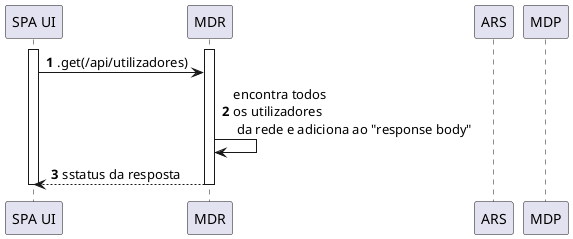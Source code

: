 @startuml
autonumber
'hide footbox

participant "SPA UI" as ui
participant "MDR" as mdr
participant "ARS" as ars
participant "MDP" as mdp

activate ui
activate mdr
ui->mdr: .get(/api/utilizadores)
mdr->mdr: encontra todos \nos utilizadores\n da rede e adiciona ao "response body"
mdr-->ui: sstatus da resposta
deactivate ui
deactivate mdr
@enduml
